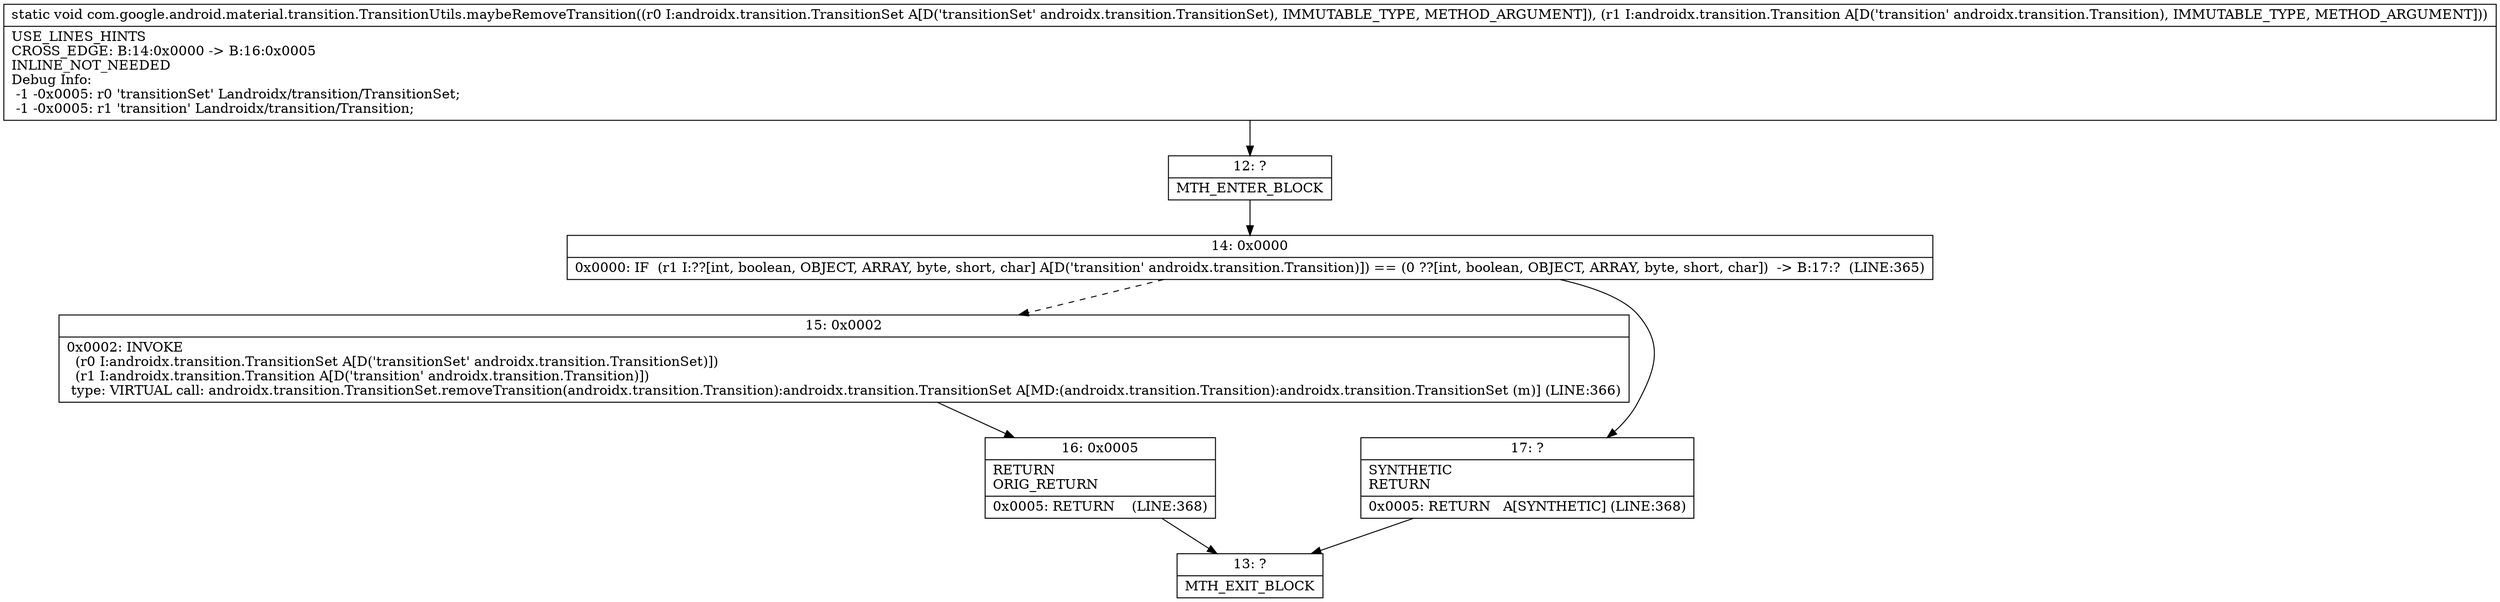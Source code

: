 digraph "CFG forcom.google.android.material.transition.TransitionUtils.maybeRemoveTransition(Landroidx\/transition\/TransitionSet;Landroidx\/transition\/Transition;)V" {
Node_12 [shape=record,label="{12\:\ ?|MTH_ENTER_BLOCK\l}"];
Node_14 [shape=record,label="{14\:\ 0x0000|0x0000: IF  (r1 I:??[int, boolean, OBJECT, ARRAY, byte, short, char] A[D('transition' androidx.transition.Transition)]) == (0 ??[int, boolean, OBJECT, ARRAY, byte, short, char])  \-\> B:17:?  (LINE:365)\l}"];
Node_15 [shape=record,label="{15\:\ 0x0002|0x0002: INVOKE  \l  (r0 I:androidx.transition.TransitionSet A[D('transitionSet' androidx.transition.TransitionSet)])\l  (r1 I:androidx.transition.Transition A[D('transition' androidx.transition.Transition)])\l type: VIRTUAL call: androidx.transition.TransitionSet.removeTransition(androidx.transition.Transition):androidx.transition.TransitionSet A[MD:(androidx.transition.Transition):androidx.transition.TransitionSet (m)] (LINE:366)\l}"];
Node_16 [shape=record,label="{16\:\ 0x0005|RETURN\lORIG_RETURN\l|0x0005: RETURN    (LINE:368)\l}"];
Node_13 [shape=record,label="{13\:\ ?|MTH_EXIT_BLOCK\l}"];
Node_17 [shape=record,label="{17\:\ ?|SYNTHETIC\lRETURN\l|0x0005: RETURN   A[SYNTHETIC] (LINE:368)\l}"];
MethodNode[shape=record,label="{static void com.google.android.material.transition.TransitionUtils.maybeRemoveTransition((r0 I:androidx.transition.TransitionSet A[D('transitionSet' androidx.transition.TransitionSet), IMMUTABLE_TYPE, METHOD_ARGUMENT]), (r1 I:androidx.transition.Transition A[D('transition' androidx.transition.Transition), IMMUTABLE_TYPE, METHOD_ARGUMENT]))  | USE_LINES_HINTS\lCROSS_EDGE: B:14:0x0000 \-\> B:16:0x0005\lINLINE_NOT_NEEDED\lDebug Info:\l  \-1 \-0x0005: r0 'transitionSet' Landroidx\/transition\/TransitionSet;\l  \-1 \-0x0005: r1 'transition' Landroidx\/transition\/Transition;\l}"];
MethodNode -> Node_12;Node_12 -> Node_14;
Node_14 -> Node_15[style=dashed];
Node_14 -> Node_17;
Node_15 -> Node_16;
Node_16 -> Node_13;
Node_17 -> Node_13;
}


